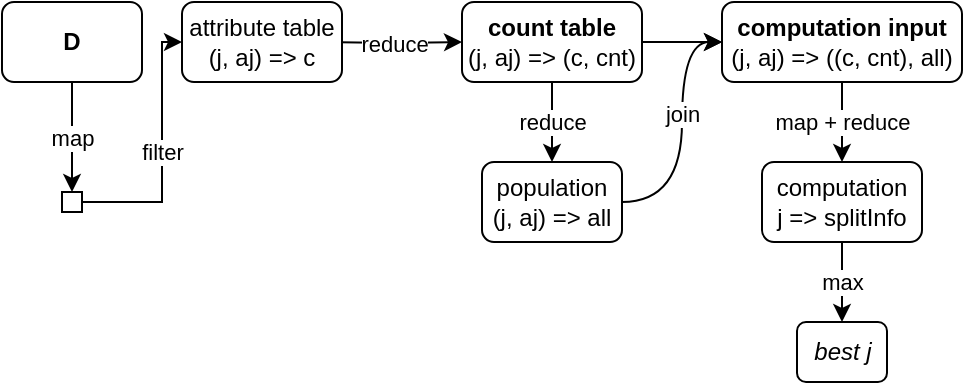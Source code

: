 <mxfile version="20.5.3" type="device"><diagram id="Rqe5OV_YK_akAbf4m_nj" name="Page-1"><mxGraphModel dx="813" dy="456" grid="1" gridSize="10" guides="1" tooltips="1" connect="1" arrows="1" fold="1" page="1" pageScale="1" pageWidth="850" pageHeight="1100" math="0" shadow="0"><root><mxCell id="0"/><mxCell id="1" parent="0"/><mxCell id="9m-gn8BrRAXxEeDZYgbM-4" value="map" style="edgeStyle=orthogonalEdgeStyle;rounded=0;orthogonalLoop=1;jettySize=auto;html=1;entryX=0.5;entryY=0;entryDx=0;entryDy=0;" edge="1" parent="1" source="9m-gn8BrRAXxEeDZYgbM-1" target="9m-gn8BrRAXxEeDZYgbM-6"><mxGeometry relative="1" as="geometry"><mxPoint x="130" y="260" as="targetPoint"/></mxGeometry></mxCell><mxCell id="9m-gn8BrRAXxEeDZYgbM-1" value="D" style="rounded=1;whiteSpace=wrap;html=1;fontStyle=1" vertex="1" parent="1"><mxGeometry x="120" y="240" width="70" height="40" as="geometry"/></mxCell><mxCell id="9m-gn8BrRAXxEeDZYgbM-8" value="reduce" style="edgeStyle=orthogonalEdgeStyle;rounded=0;orthogonalLoop=1;jettySize=auto;html=1;entryX=0;entryY=0.5;entryDx=0;entryDy=0;" edge="1" parent="1" target="9m-gn8BrRAXxEeDZYgbM-26"><mxGeometry relative="1" as="geometry"><mxPoint x="280" y="260" as="sourcePoint"/><mxPoint x="330" y="260" as="targetPoint"/></mxGeometry></mxCell><mxCell id="9m-gn8BrRAXxEeDZYgbM-10" value="reduce" style="edgeStyle=orthogonalEdgeStyle;rounded=0;orthogonalLoop=1;jettySize=auto;html=1;entryX=0.5;entryY=0;entryDx=0;entryDy=0;exitX=0.5;exitY=1;exitDx=0;exitDy=0;" edge="1" parent="1" source="9m-gn8BrRAXxEeDZYgbM-26" target="9m-gn8BrRAXxEeDZYgbM-25"><mxGeometry relative="1" as="geometry"><mxPoint x="365" y="280" as="sourcePoint"/><mxPoint x="365" y="310" as="targetPoint"/></mxGeometry></mxCell><mxCell id="9m-gn8BrRAXxEeDZYgbM-12" value="" style="edgeStyle=orthogonalEdgeStyle;rounded=0;orthogonalLoop=1;jettySize=auto;html=1;entryX=0;entryY=0.5;entryDx=0;entryDy=0;exitX=1;exitY=0.5;exitDx=0;exitDy=0;" edge="1" parent="1" source="9m-gn8BrRAXxEeDZYgbM-26" target="9m-gn8BrRAXxEeDZYgbM-20"><mxGeometry relative="1" as="geometry"><mxPoint x="450" y="260" as="targetPoint"/></mxGeometry></mxCell><mxCell id="9m-gn8BrRAXxEeDZYgbM-7" value="filter" style="edgeStyle=orthogonalEdgeStyle;rounded=0;orthogonalLoop=1;jettySize=auto;html=1;exitX=1;exitY=0.5;exitDx=0;exitDy=0;entryX=0;entryY=0.5;entryDx=0;entryDy=0;" edge="1" parent="1" source="9m-gn8BrRAXxEeDZYgbM-6"><mxGeometry relative="1" as="geometry"><mxPoint x="210" y="260" as="targetPoint"/><Array as="points"><mxPoint x="200" y="340"/><mxPoint x="200" y="260"/></Array></mxGeometry></mxCell><mxCell id="9m-gn8BrRAXxEeDZYgbM-6" value="" style="rounded=0;whiteSpace=wrap;html=1;" vertex="1" parent="1"><mxGeometry x="150" y="335" width="10" height="10" as="geometry"/></mxCell><mxCell id="9m-gn8BrRAXxEeDZYgbM-16" value="map + reduce" style="edgeStyle=orthogonalEdgeStyle;rounded=0;orthogonalLoop=1;jettySize=auto;html=1;exitX=0.5;exitY=1;exitDx=0;exitDy=0;entryX=0.5;entryY=0;entryDx=0;entryDy=0;" edge="1" parent="1" source="9m-gn8BrRAXxEeDZYgbM-20" target="9m-gn8BrRAXxEeDZYgbM-24"><mxGeometry relative="1" as="geometry"><mxPoint x="490.029" y="320" as="targetPoint"/></mxGeometry></mxCell><mxCell id="9m-gn8BrRAXxEeDZYgbM-13" value="" style="curved=1;endArrow=classic;html=1;rounded=0;entryX=0;entryY=0.5;entryDx=0;entryDy=0;exitX=1;exitY=0.5;exitDx=0;exitDy=0;" edge="1" parent="1" source="9m-gn8BrRAXxEeDZYgbM-25" target="9m-gn8BrRAXxEeDZYgbM-20"><mxGeometry width="50" height="50" relative="1" as="geometry"><mxPoint x="400" y="330" as="sourcePoint"/><mxPoint x="310" y="360" as="targetPoint"/><Array as="points"><mxPoint x="460" y="340"/><mxPoint x="460" y="260"/></Array></mxGeometry></mxCell><mxCell id="9m-gn8BrRAXxEeDZYgbM-14" value="join" style="edgeLabel;html=1;align=center;verticalAlign=middle;resizable=0;points=[];" vertex="1" connectable="0" parent="9m-gn8BrRAXxEeDZYgbM-13"><mxGeometry x="0.139" relative="1" as="geometry"><mxPoint as="offset"/></mxGeometry></mxCell><mxCell id="9m-gn8BrRAXxEeDZYgbM-20" value="computation input&lt;br&gt;&lt;span style=&quot;font-weight: normal;&quot;&gt;(j, aj) =&amp;gt; ((c, cnt), all)&lt;/span&gt;" style="rounded=1;whiteSpace=wrap;html=1;glass=0;fontStyle=1" vertex="1" parent="1"><mxGeometry x="480" y="240" width="120" height="40" as="geometry"/></mxCell><mxCell id="9m-gn8BrRAXxEeDZYgbM-30" value="max" style="edgeStyle=orthogonalEdgeStyle;rounded=0;orthogonalLoop=1;jettySize=auto;html=1;" edge="1" parent="1" source="9m-gn8BrRAXxEeDZYgbM-24" target="9m-gn8BrRAXxEeDZYgbM-29"><mxGeometry relative="1" as="geometry"/></mxCell><mxCell id="9m-gn8BrRAXxEeDZYgbM-24" value="computation&lt;br&gt;j =&amp;gt; splitInfo" style="rounded=1;whiteSpace=wrap;html=1;" vertex="1" parent="1"><mxGeometry x="500" y="320" width="80" height="40" as="geometry"/></mxCell><mxCell id="9m-gn8BrRAXxEeDZYgbM-25" value="population&lt;br&gt;(j, aj) =&amp;gt; all" style="rounded=1;whiteSpace=wrap;html=1;" vertex="1" parent="1"><mxGeometry x="360" y="320" width="70" height="40" as="geometry"/></mxCell><mxCell id="9m-gn8BrRAXxEeDZYgbM-26" value="count table&lt;br&gt;&lt;span style=&quot;font-weight: normal;&quot;&gt;(j, aj) =&amp;gt; (c, cnt)&lt;/span&gt;" style="rounded=1;whiteSpace=wrap;html=1;glass=0;fontStyle=1" vertex="1" parent="1"><mxGeometry x="350" y="240" width="90" height="40" as="geometry"/></mxCell><mxCell id="9m-gn8BrRAXxEeDZYgbM-27" value="attribute table&lt;br&gt;(j, aj) =&amp;gt; c" style="rounded=1;whiteSpace=wrap;html=1;" vertex="1" parent="1"><mxGeometry x="210" y="240" width="80" height="40" as="geometry"/></mxCell><mxCell id="9m-gn8BrRAXxEeDZYgbM-29" value="best j" style="rounded=1;whiteSpace=wrap;html=1;fontStyle=2" vertex="1" parent="1"><mxGeometry x="517.5" y="400" width="45" height="30" as="geometry"/></mxCell></root></mxGraphModel></diagram></mxfile>